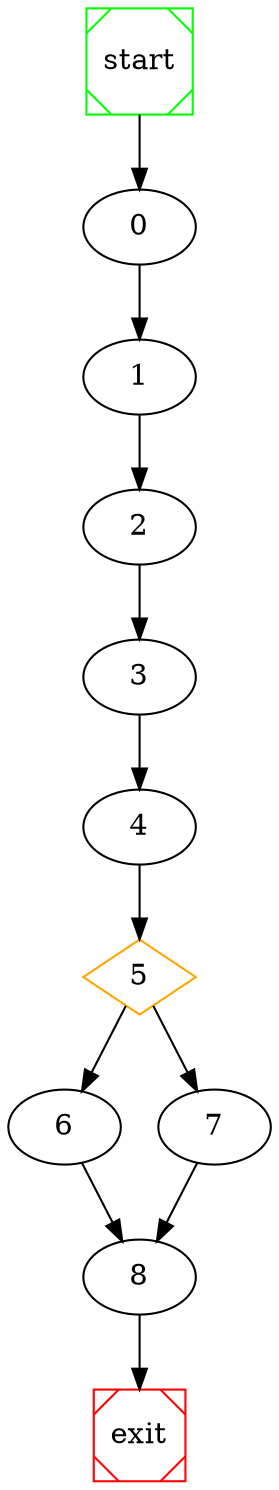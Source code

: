 # dot file created at runtime

digraph G {
	start -> 0;
	0 -> 1 ;
	1 -> 2 ;
	2 -> 3 ;
	3 -> 4 ;
	5 [shape=diamond, color=orange] ;
	5 -> 6 ;
	5 -> 7 ;
	4 -> 5 ;
	7 -> 8 ;
	6 -> 8 ;
	8 -> exit;

	start [shape=Msquare, color=green];
	exit [shape=Msquare, color=red];
}